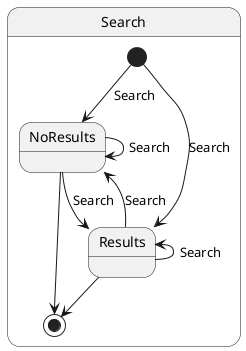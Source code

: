 @startuml search

state Search {
  state "Results" as R
  state "NoResults" as NR
  
  [*] --> R : Search
  [*] --> NR : Search
  
  R -left-> R : Search
  R -left-> NR : Search
  
  NR --> NR : Search
  NR --> R : Search
  
  R --> [*]
  NR --> [*]
}

@enduml

